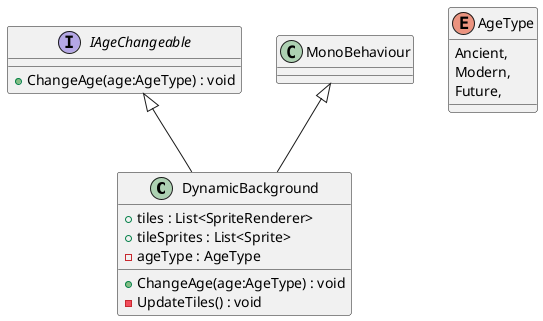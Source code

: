 @startuml
class DynamicBackground {
    + tiles : List<SpriteRenderer>
    + tileSprites : List<Sprite>
    - ageType : AgeType
    + ChangeAge(age:AgeType) : void
    - UpdateTiles() : void
}
interface IAgeChangeable {
    + ChangeAge(age:AgeType) : void
}
enum AgeType {
    Ancient,
    Modern,
    Future,
}
MonoBehaviour <|-- DynamicBackground
IAgeChangeable <|-- DynamicBackground
@enduml
